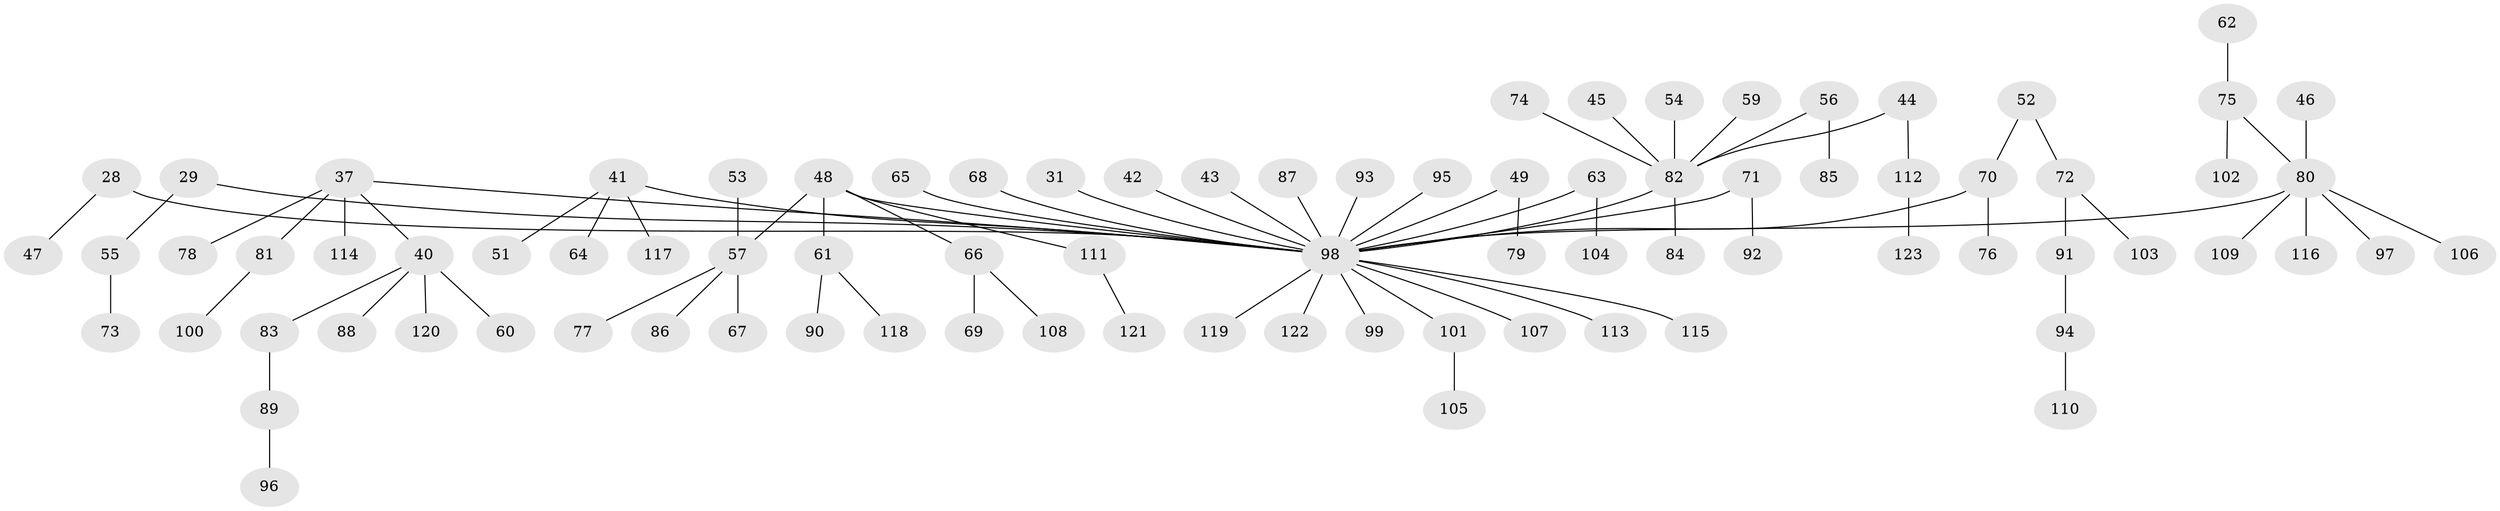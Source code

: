 // original degree distribution, {3: 0.11382113821138211, 6: 0.024390243902439025, 7: 0.016260162601626018, 4: 0.04878048780487805, 5: 0.032520325203252036, 2: 0.2601626016260163, 1: 0.5040650406504065}
// Generated by graph-tools (version 1.1) at 2025/56/03/04/25 21:56:35]
// undirected, 86 vertices, 85 edges
graph export_dot {
graph [start="1"]
  node [color=gray90,style=filled];
  28;
  29;
  31;
  37 [super="+24+22+14"];
  40;
  41;
  42;
  43;
  44;
  45;
  46;
  47;
  48 [super="+23"];
  49;
  51;
  52;
  53;
  54;
  55;
  56;
  57 [super="+32"];
  59;
  60;
  61 [super="+33"];
  62;
  63;
  64;
  65;
  66;
  67;
  68;
  69;
  70 [super="+9+27+30"];
  71;
  72;
  73;
  74;
  75 [super="+38"];
  76;
  77;
  78;
  79;
  80 [super="+7+15+17+19+39+34"];
  81;
  82 [super="+20+35"];
  83;
  84;
  85;
  86;
  87;
  88;
  89;
  90;
  91;
  92;
  93;
  94;
  95;
  96;
  97;
  98 [super="+2+3+6+5+13+16+18+25+50+58+26"];
  99;
  100;
  101;
  102;
  103;
  104;
  105;
  106;
  107;
  108;
  109;
  110;
  111;
  112;
  113;
  114;
  115;
  116;
  117;
  118;
  119;
  120;
  121;
  122;
  123;
  28 -- 47;
  28 -- 98;
  29 -- 55;
  29 -- 98;
  31 -- 98;
  37 -- 40;
  37 -- 81;
  37 -- 78;
  37 -- 114;
  37 -- 98;
  40 -- 60;
  40 -- 83;
  40 -- 88;
  40 -- 120;
  41 -- 51;
  41 -- 64;
  41 -- 117;
  41 -- 98;
  42 -- 98;
  43 -- 98;
  44 -- 112;
  44 -- 82;
  45 -- 82;
  46 -- 80;
  48 -- 66;
  48 -- 111;
  48 -- 57;
  48 -- 61;
  48 -- 98;
  49 -- 79;
  49 -- 98;
  52 -- 72;
  52 -- 70;
  53 -- 57;
  54 -- 82;
  55 -- 73;
  56 -- 85;
  56 -- 82;
  57 -- 67;
  57 -- 77;
  57 -- 86;
  59 -- 82;
  61 -- 90;
  61 -- 118;
  62 -- 75;
  63 -- 104;
  63 -- 98;
  65 -- 98;
  66 -- 69;
  66 -- 108;
  68 -- 98;
  70 -- 76;
  70 -- 98;
  71 -- 92;
  71 -- 98;
  72 -- 91;
  72 -- 103;
  74 -- 82;
  75 -- 102;
  75 -- 80;
  80 -- 116;
  80 -- 98;
  80 -- 106;
  80 -- 97;
  80 -- 109;
  81 -- 100;
  82 -- 98;
  82 -- 84;
  83 -- 89;
  87 -- 98;
  89 -- 96;
  91 -- 94;
  93 -- 98;
  94 -- 110;
  95 -- 98;
  98 -- 99;
  98 -- 122;
  98 -- 119;
  98 -- 101;
  98 -- 113;
  98 -- 115;
  98 -- 107;
  101 -- 105;
  111 -- 121;
  112 -- 123;
}
